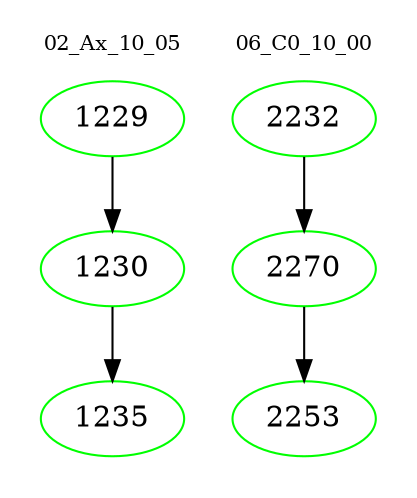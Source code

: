digraph{
subgraph cluster_0 {
color = white
label = "02_Ax_10_05";
fontsize=10;
T0_1229 [label="1229", color="green"]
T0_1229 -> T0_1230 [color="black"]
T0_1230 [label="1230", color="green"]
T0_1230 -> T0_1235 [color="black"]
T0_1235 [label="1235", color="green"]
}
subgraph cluster_1 {
color = white
label = "06_C0_10_00";
fontsize=10;
T1_2232 [label="2232", color="green"]
T1_2232 -> T1_2270 [color="black"]
T1_2270 [label="2270", color="green"]
T1_2270 -> T1_2253 [color="black"]
T1_2253 [label="2253", color="green"]
}
}
